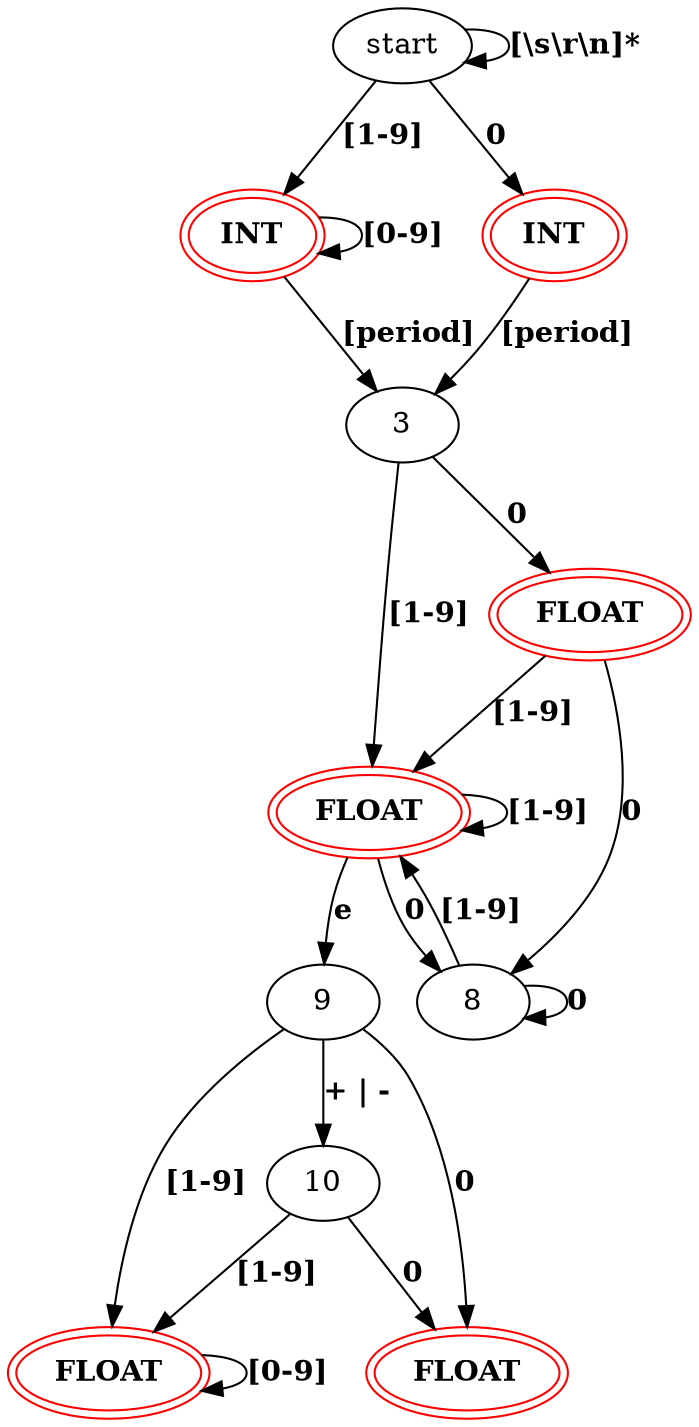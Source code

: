 digraph Number_FA
{
    start;
    start -> start [label="[\\s\\r\\n]*", fontname="Times-Bold"];
    start -> INT [label="[1-9]", fontname="Times-Bold"];
    INT -> INT [label="[0-9]", fontname="Times-Bold"];
    start -> INT_1 [label="0", fontname="Times-Bold"];

    INT -> 3 [label="[period]", fontname="Times-Bold"];
    INT_1 -> 3 [label="[period]", fontname="Times-Bold"];

    3 -> FLOAT [label="[1-9]", fontname="Times-Bold"];
    FLOAT -> FLOAT [label="[1-9]", fontname="Times-Bold"];

    FLOAT -> 8 [label="0", fontname="Times-Bold"];
    8 -> 8 [label="0", fontname="Times-Bold"];
    8 -> FLOAT [label="[1-9]", fontname="Times-Bold"];

    3 -> FLOAT_1 [label="0", fontname= "Times-Bold"];
    FLOAT_1 -> FLOAT [label="[1-9]", fontname="Times-Bold"];
    FLOAT_1 -> 8 [label="0", fontname= "Times-Bold"];

    FLOAT -> 9 [label="e", fontname="Times-Bold"];
    9 -> 10 [label="+ | - ", fontname="Times-Bold"];
    9 -> FLOAT_2 [label="[1-9]", fontname="Times-Bold"];
    9 -> FLOAT_3 [label="0", fontname="Times-Bold"];
    10 -> FLOAT_2 [label="[1-9]", fontname="Times-Bold"];
    10 -> FLOAT_3 [label="0", fontname="Times-Bold"];
    FLOAT_2 -> FLOAT_2 [label="[0-9]", fontname="Times-Bold"];

    FLOAT [peripheries=2, color=red, fontname="Times-Bold"];
    FLOAT_1 [label="FLOAT", peripheries=2, color=red, fontname="Times-Bold"];
    FLOAT_2 [label="FLOAT", peripheries=2, color=red, fontname="Times-Bold"];
    FLOAT_3 [label="FLOAT", peripheries=2, color=red, fontname="Times-Bold"];
    INT [peripheries=2, color=red, fontname="Times-Bold"];
    INT_1 [label="INT", peripheries=2, color=red, fontname="Times-Bold"];
}
